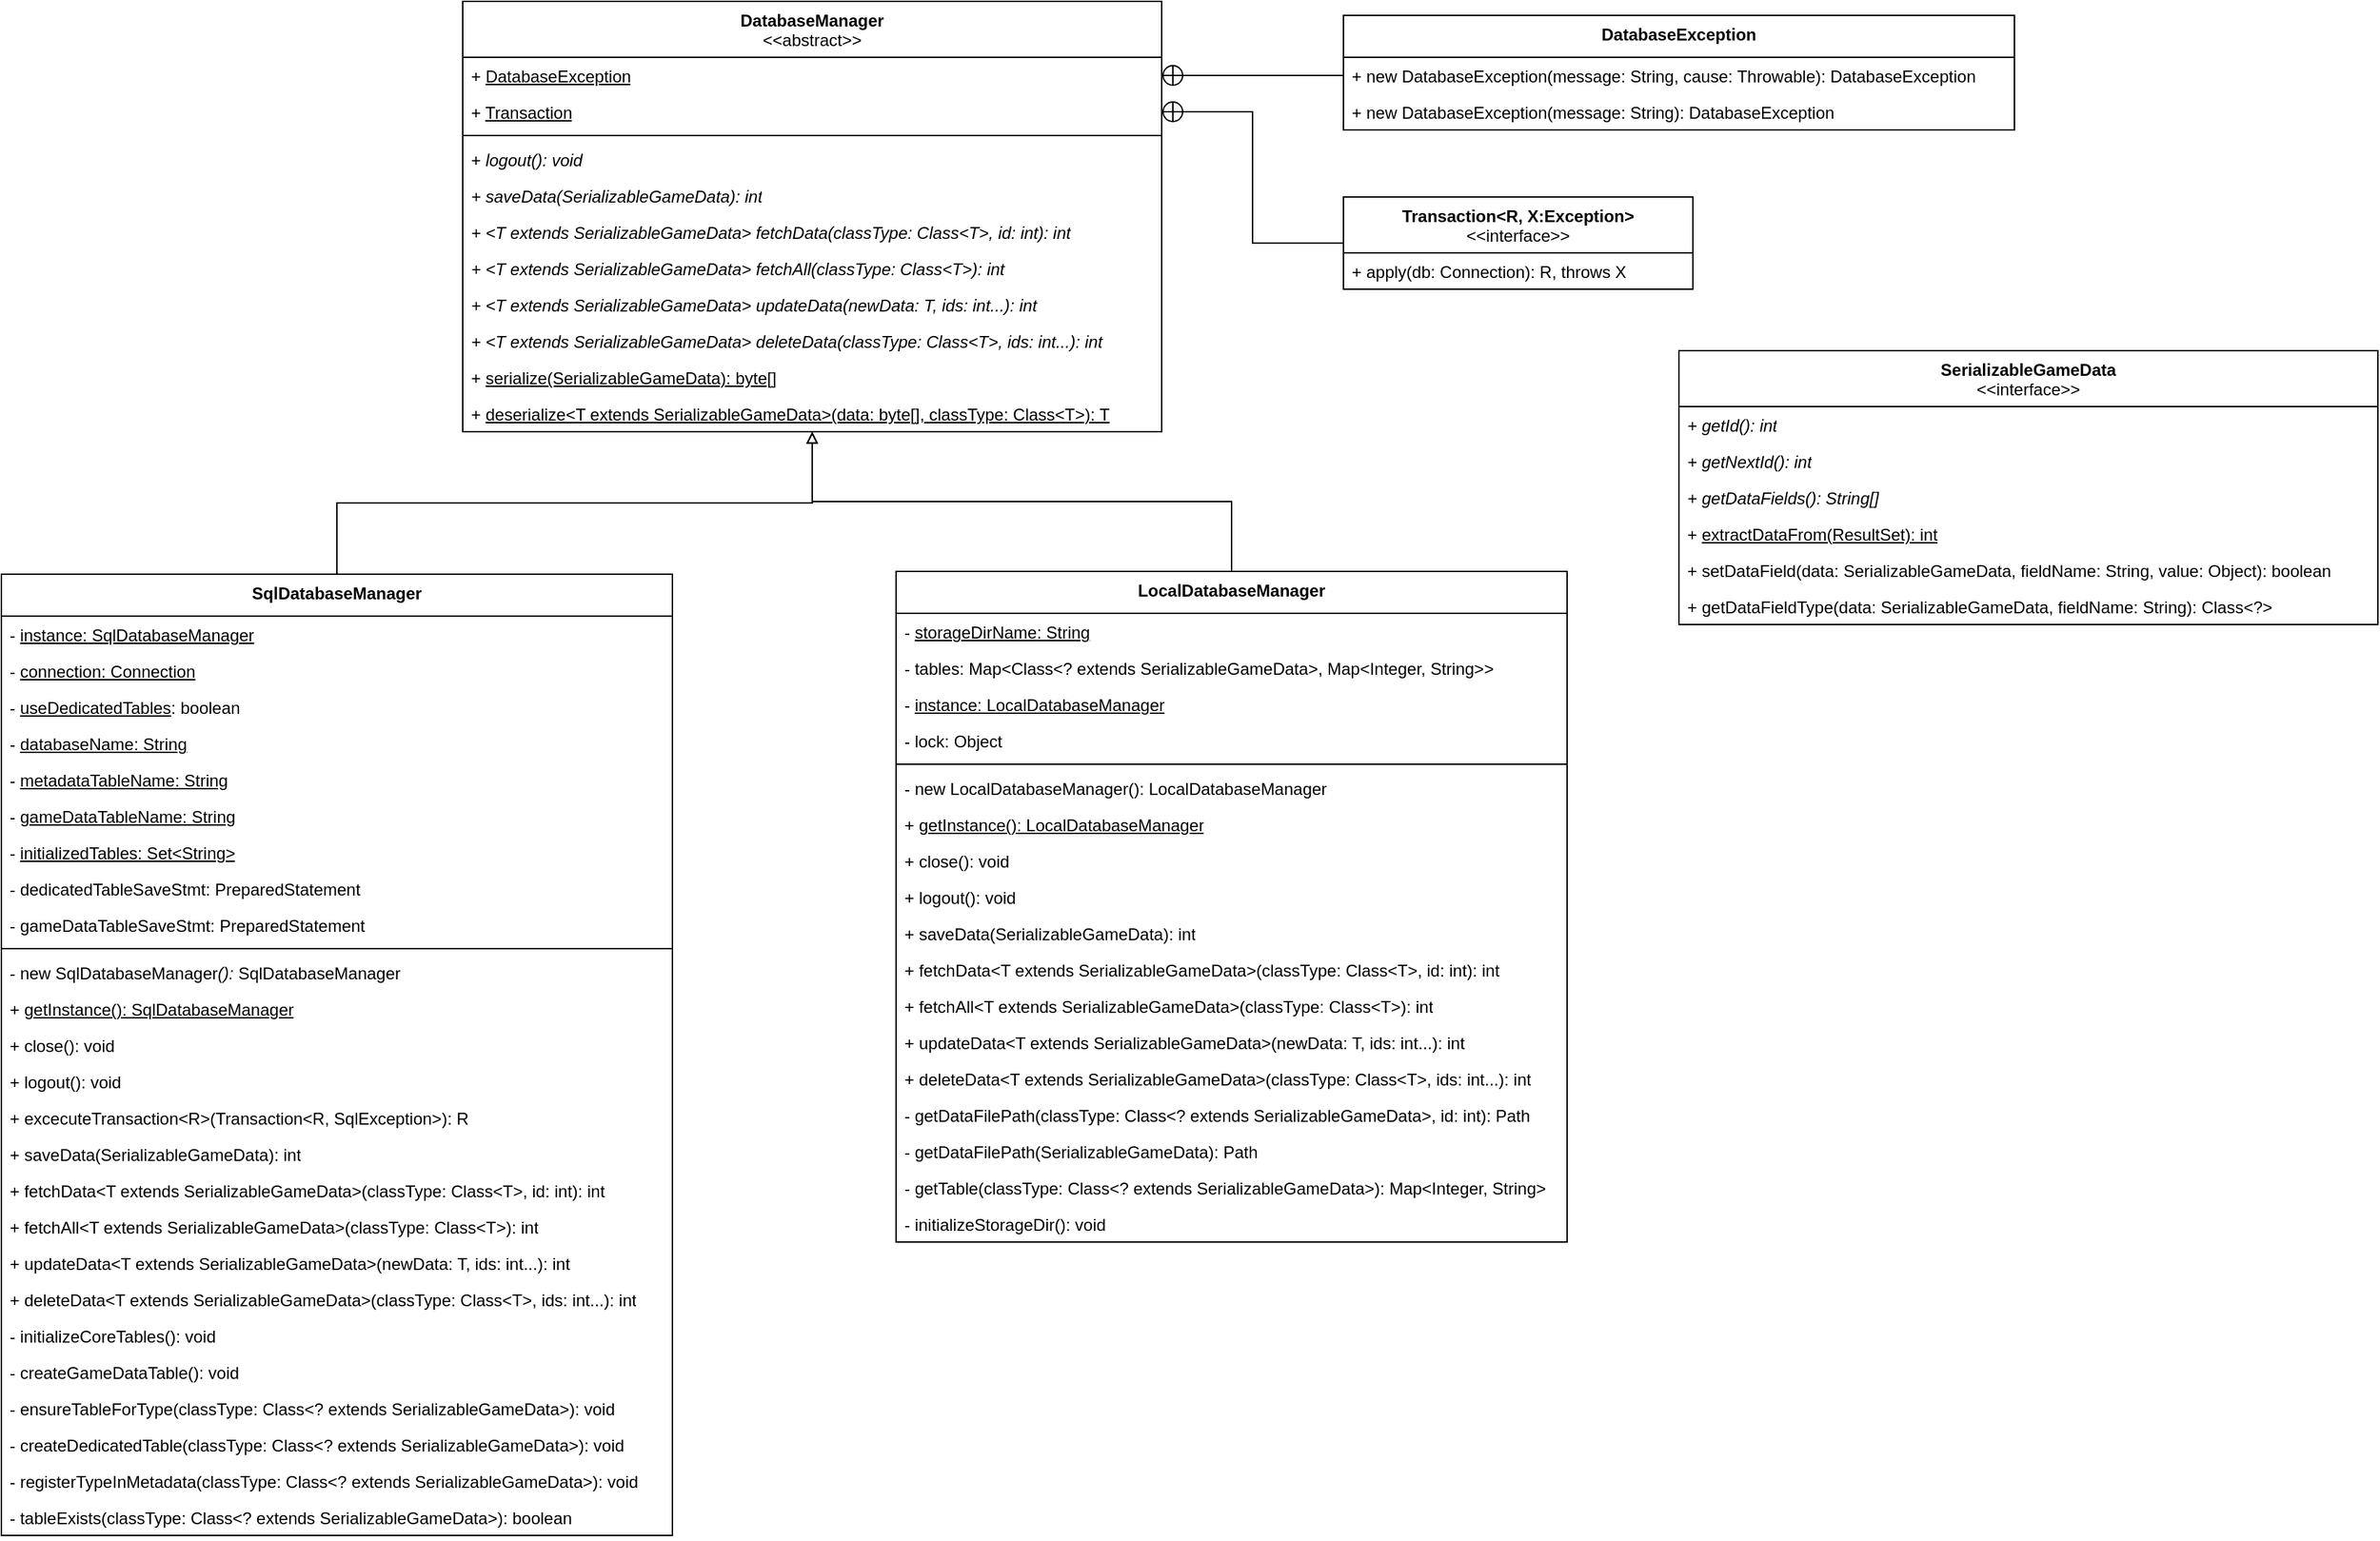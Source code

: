 <mxfile version="27.0.2">
  <diagram id="HjSi3_BBOYxxCSo8w5rx" name="DatabaseManager">
    <mxGraphModel dx="1582" dy="940" grid="1" gridSize="10" guides="1" tooltips="1" connect="1" arrows="1" fold="1" page="1" pageScale="1" pageWidth="850" pageHeight="1100" math="0" shadow="0">
      <root>
        <mxCell id="0" />
        <mxCell id="1" parent="0" />
        <mxCell id="7aFy6xTEcCaRCY5HI1NP-1" value="DatabaseManager&lt;div&gt;&lt;span style=&quot;font-weight: normal;&quot;&gt;&amp;lt;&amp;lt;abstract&amp;gt;&amp;gt;&lt;/span&gt;&lt;/div&gt;" style="swimlane;fontStyle=1;align=center;verticalAlign=top;childLayout=stackLayout;horizontal=1;startSize=40;horizontalStack=0;resizeParent=1;resizeParentMax=0;resizeLast=0;collapsible=1;marginBottom=0;whiteSpace=wrap;html=1;" parent="1" vertex="1">
          <mxGeometry x="370" y="30" width="500" height="308" as="geometry" />
        </mxCell>
        <mxCell id="7aFy6xTEcCaRCY5HI1NP-2" value="+ &lt;u&gt;&lt;span&gt;DatabaseException&lt;/span&gt;&lt;/u&gt;" style="text;strokeColor=none;fillColor=none;align=left;verticalAlign=top;spacingLeft=4;spacingRight=4;overflow=hidden;rotatable=0;points=[[0,0.5],[1,0.5]];portConstraint=eastwest;whiteSpace=wrap;html=1;fontStyle=0" parent="7aFy6xTEcCaRCY5HI1NP-1" vertex="1">
          <mxGeometry y="40" width="500" height="26" as="geometry" />
        </mxCell>
        <mxCell id="7aFy6xTEcCaRCY5HI1NP-5" value="+ &lt;span&gt;&lt;u&gt;Transaction&lt;/u&gt;&lt;/span&gt;" style="text;strokeColor=none;fillColor=none;align=left;verticalAlign=top;spacingLeft=4;spacingRight=4;overflow=hidden;rotatable=0;points=[[0,0.5],[1,0.5]];portConstraint=eastwest;whiteSpace=wrap;html=1;fontStyle=0" parent="7aFy6xTEcCaRCY5HI1NP-1" vertex="1">
          <mxGeometry y="66" width="500" height="26" as="geometry" />
        </mxCell>
        <mxCell id="7aFy6xTEcCaRCY5HI1NP-3" value="" style="line;strokeWidth=1;fillColor=none;align=left;verticalAlign=middle;spacingTop=-1;spacingLeft=3;spacingRight=3;rotatable=0;labelPosition=right;points=[];portConstraint=eastwest;strokeColor=inherit;" parent="7aFy6xTEcCaRCY5HI1NP-1" vertex="1">
          <mxGeometry y="92" width="500" height="8" as="geometry" />
        </mxCell>
        <mxCell id="7aFy6xTEcCaRCY5HI1NP-4" value="+ &lt;i&gt;logout(): void&lt;/i&gt;" style="text;strokeColor=none;fillColor=none;align=left;verticalAlign=top;spacingLeft=4;spacingRight=4;overflow=hidden;rotatable=0;points=[[0,0.5],[1,0.5]];portConstraint=eastwest;whiteSpace=wrap;html=1;" parent="7aFy6xTEcCaRCY5HI1NP-1" vertex="1">
          <mxGeometry y="100" width="500" height="26" as="geometry" />
        </mxCell>
        <mxCell id="7aFy6xTEcCaRCY5HI1NP-6" value="+ saveData&lt;span&gt;(SerializableGameData): int&lt;/span&gt;" style="text;strokeColor=none;fillColor=none;align=left;verticalAlign=top;spacingLeft=4;spacingRight=4;overflow=hidden;rotatable=0;points=[[0,0.5],[1,0.5]];portConstraint=eastwest;whiteSpace=wrap;html=1;fontStyle=2" parent="7aFy6xTEcCaRCY5HI1NP-1" vertex="1">
          <mxGeometry y="126" width="500" height="26" as="geometry" />
        </mxCell>
        <mxCell id="7aFy6xTEcCaRCY5HI1NP-7" value="+ &amp;lt;T extends SerializableGameData&amp;gt; fetchData&lt;span&gt;(&lt;/span&gt;classType: Class&amp;lt;T&amp;gt;, id: int&lt;span&gt;): int&lt;/span&gt;" style="text;strokeColor=none;fillColor=none;align=left;verticalAlign=top;spacingLeft=4;spacingRight=4;overflow=hidden;rotatable=0;points=[[0,0.5],[1,0.5]];portConstraint=eastwest;whiteSpace=wrap;html=1;fontStyle=2" parent="7aFy6xTEcCaRCY5HI1NP-1" vertex="1">
          <mxGeometry y="152" width="500" height="26" as="geometry" />
        </mxCell>
        <mxCell id="7aFy6xTEcCaRCY5HI1NP-11" value="+ &amp;lt;T extends SerializableGameData&amp;gt; fetchAll&lt;span&gt;(classType: Class&amp;lt;T&amp;gt;): int&lt;/span&gt;" style="text;strokeColor=none;fillColor=none;align=left;verticalAlign=top;spacingLeft=4;spacingRight=4;overflow=hidden;rotatable=0;points=[[0,0.5],[1,0.5]];portConstraint=eastwest;whiteSpace=wrap;html=1;fontStyle=2" parent="7aFy6xTEcCaRCY5HI1NP-1" vertex="1">
          <mxGeometry y="178" width="500" height="26" as="geometry" />
        </mxCell>
        <mxCell id="7aFy6xTEcCaRCY5HI1NP-12" value="+ &amp;lt;T extends SerializableGameData&amp;gt; updateData&lt;span&gt;(newData: T, ids: int...): int&lt;/span&gt;" style="text;strokeColor=none;fillColor=none;align=left;verticalAlign=top;spacingLeft=4;spacingRight=4;overflow=hidden;rotatable=0;points=[[0,0.5],[1,0.5]];portConstraint=eastwest;whiteSpace=wrap;html=1;fontStyle=2" parent="7aFy6xTEcCaRCY5HI1NP-1" vertex="1">
          <mxGeometry y="204" width="500" height="26" as="geometry" />
        </mxCell>
        <mxCell id="7aFy6xTEcCaRCY5HI1NP-13" value="+ &amp;lt;T extends SerializableGameData&amp;gt; deleteData&lt;span&gt;(classType: Class&amp;lt;T&amp;gt;, ids: int...): int&lt;/span&gt;" style="text;strokeColor=none;fillColor=none;align=left;verticalAlign=top;spacingLeft=4;spacingRight=4;overflow=hidden;rotatable=0;points=[[0,0.5],[1,0.5]];portConstraint=eastwest;whiteSpace=wrap;html=1;fontStyle=2" parent="7aFy6xTEcCaRCY5HI1NP-1" vertex="1">
          <mxGeometry y="230" width="500" height="26" as="geometry" />
        </mxCell>
        <mxCell id="PQ9jDEzQrBFZ2ZiRFAdo-11" value="&lt;span style=&quot;font-style: normal;&quot;&gt;+ &lt;/span&gt;&lt;u style=&quot;font-style: normal;&quot;&gt;serialize(SerializableGameData): byte[]&lt;/u&gt;" style="text;strokeColor=none;fillColor=none;align=left;verticalAlign=top;spacingLeft=4;spacingRight=4;overflow=hidden;rotatable=0;points=[[0,0.5],[1,0.5]];portConstraint=eastwest;whiteSpace=wrap;html=1;fontStyle=2" parent="7aFy6xTEcCaRCY5HI1NP-1" vertex="1">
          <mxGeometry y="256" width="500" height="26" as="geometry" />
        </mxCell>
        <mxCell id="PQ9jDEzQrBFZ2ZiRFAdo-12" value="&lt;span style=&quot;font-style: normal;&quot;&gt;+ &lt;u&gt;deserialize&amp;lt;T extends SerializableGameData&amp;gt;(data: byte[], classType: Class&amp;lt;T&amp;gt;): T&lt;/u&gt;&lt;/span&gt;" style="text;strokeColor=none;fillColor=none;align=left;verticalAlign=top;spacingLeft=4;spacingRight=4;overflow=hidden;rotatable=0;points=[[0,0.5],[1,0.5]];portConstraint=eastwest;whiteSpace=wrap;html=1;fontStyle=2" parent="7aFy6xTEcCaRCY5HI1NP-1" vertex="1">
          <mxGeometry y="282" width="500" height="26" as="geometry" />
        </mxCell>
        <mxCell id="K3o_AxJNekxdiQyfAJKg-34" style="edgeStyle=orthogonalEdgeStyle;rounded=0;orthogonalLoop=1;jettySize=auto;html=1;exitX=0.5;exitY=0;exitDx=0;exitDy=0;endArrow=block;endFill=0;" parent="1" source="7aFy6xTEcCaRCY5HI1NP-16" target="7aFy6xTEcCaRCY5HI1NP-1" edge="1">
          <mxGeometry relative="1" as="geometry" />
        </mxCell>
        <mxCell id="7aFy6xTEcCaRCY5HI1NP-16" value="SqlDatabaseManager" style="swimlane;fontStyle=1;align=center;verticalAlign=top;childLayout=stackLayout;horizontal=1;startSize=30;horizontalStack=0;resizeParent=1;resizeParentMax=0;resizeLast=0;collapsible=1;marginBottom=0;whiteSpace=wrap;html=1;" parent="1" vertex="1">
          <mxGeometry x="40" y="440" width="480" height="688" as="geometry" />
        </mxCell>
        <mxCell id="PQ9jDEzQrBFZ2ZiRFAdo-3" value="- &lt;u&gt;instance: SqlDatabaseManager&lt;/u&gt;" style="text;strokeColor=none;fillColor=none;align=left;verticalAlign=top;spacingLeft=4;spacingRight=4;overflow=hidden;rotatable=0;points=[[0,0.5],[1,0.5]];portConstraint=eastwest;whiteSpace=wrap;html=1;" parent="7aFy6xTEcCaRCY5HI1NP-16" vertex="1">
          <mxGeometry y="30" width="480" height="26" as="geometry" />
        </mxCell>
        <mxCell id="7aFy6xTEcCaRCY5HI1NP-17" value="- &lt;u&gt;connection: Connection&lt;/u&gt;" style="text;strokeColor=none;fillColor=none;align=left;verticalAlign=top;spacingLeft=4;spacingRight=4;overflow=hidden;rotatable=0;points=[[0,0.5],[1,0.5]];portConstraint=eastwest;whiteSpace=wrap;html=1;" parent="7aFy6xTEcCaRCY5HI1NP-16" vertex="1">
          <mxGeometry y="56" width="480" height="26" as="geometry" />
        </mxCell>
        <mxCell id="7aFy6xTEcCaRCY5HI1NP-26" value="-&amp;nbsp;&lt;u&gt;useDedicatedTables&lt;/u&gt;: boolean" style="text;strokeColor=none;fillColor=none;align=left;verticalAlign=top;spacingLeft=4;spacingRight=4;overflow=hidden;rotatable=0;points=[[0,0.5],[1,0.5]];portConstraint=eastwest;whiteSpace=wrap;html=1;" parent="7aFy6xTEcCaRCY5HI1NP-16" vertex="1">
          <mxGeometry y="82" width="480" height="26" as="geometry" />
        </mxCell>
        <mxCell id="PQ9jDEzQrBFZ2ZiRFAdo-14" value="- &lt;u&gt;databaseName: String&lt;/u&gt;" style="text;strokeColor=none;fillColor=none;align=left;verticalAlign=top;spacingLeft=4;spacingRight=4;overflow=hidden;rotatable=0;points=[[0,0.5],[1,0.5]];portConstraint=eastwest;whiteSpace=wrap;html=1;" parent="7aFy6xTEcCaRCY5HI1NP-16" vertex="1">
          <mxGeometry y="108" width="480" height="26" as="geometry" />
        </mxCell>
        <mxCell id="7aFy6xTEcCaRCY5HI1NP-30" value="- &lt;u&gt;metadataTableName: String&lt;/u&gt;" style="text;strokeColor=none;fillColor=none;align=left;verticalAlign=top;spacingLeft=4;spacingRight=4;overflow=hidden;rotatable=0;points=[[0,0.5],[1,0.5]];portConstraint=eastwest;whiteSpace=wrap;html=1;" parent="7aFy6xTEcCaRCY5HI1NP-16" vertex="1">
          <mxGeometry y="134" width="480" height="26" as="geometry" />
        </mxCell>
        <mxCell id="7aFy6xTEcCaRCY5HI1NP-29" value="- &lt;u&gt;gameDataTableName: String&lt;/u&gt;" style="text;strokeColor=none;fillColor=none;align=left;verticalAlign=top;spacingLeft=4;spacingRight=4;overflow=hidden;rotatable=0;points=[[0,0.5],[1,0.5]];portConstraint=eastwest;whiteSpace=wrap;html=1;fontStyle=0" parent="7aFy6xTEcCaRCY5HI1NP-16" vertex="1">
          <mxGeometry y="160" width="480" height="26" as="geometry" />
        </mxCell>
        <mxCell id="7aFy6xTEcCaRCY5HI1NP-18" value="- &lt;u&gt;initializedTables: Set&amp;lt;String&amp;gt;&lt;/u&gt;" style="text;strokeColor=none;fillColor=none;align=left;verticalAlign=top;spacingLeft=4;spacingRight=4;overflow=hidden;rotatable=0;points=[[0,0.5],[1,0.5]];portConstraint=eastwest;whiteSpace=wrap;html=1;" parent="7aFy6xTEcCaRCY5HI1NP-16" vertex="1">
          <mxGeometry y="186" width="480" height="26" as="geometry" />
        </mxCell>
        <mxCell id="7aFy6xTEcCaRCY5HI1NP-27" value="-&amp;nbsp;dedicatedTableSaveStmt: PreparedStatement" style="text;strokeColor=none;fillColor=none;align=left;verticalAlign=top;spacingLeft=4;spacingRight=4;overflow=hidden;rotatable=0;points=[[0,0.5],[1,0.5]];portConstraint=eastwest;whiteSpace=wrap;html=1;" parent="7aFy6xTEcCaRCY5HI1NP-16" vertex="1">
          <mxGeometry y="212" width="480" height="26" as="geometry" />
        </mxCell>
        <mxCell id="7aFy6xTEcCaRCY5HI1NP-28" value="- gameDataTableSaveStmt: PreparedStatement" style="text;strokeColor=none;fillColor=none;align=left;verticalAlign=top;spacingLeft=4;spacingRight=4;overflow=hidden;rotatable=0;points=[[0,0.5],[1,0.5]];portConstraint=eastwest;whiteSpace=wrap;html=1;" parent="7aFy6xTEcCaRCY5HI1NP-16" vertex="1">
          <mxGeometry y="238" width="480" height="26" as="geometry" />
        </mxCell>
        <mxCell id="7aFy6xTEcCaRCY5HI1NP-19" value="" style="line;strokeWidth=1;fillColor=none;align=left;verticalAlign=middle;spacingTop=-1;spacingLeft=3;spacingRight=3;rotatable=0;labelPosition=right;points=[];portConstraint=eastwest;strokeColor=inherit;" parent="7aFy6xTEcCaRCY5HI1NP-16" vertex="1">
          <mxGeometry y="264" width="480" height="8" as="geometry" />
        </mxCell>
        <mxCell id="7aFy6xTEcCaRCY5HI1NP-32" value="- new SqlDatabaseManager&lt;i&gt;():&amp;nbsp;&lt;/i&gt;SqlDatabaseManager" style="text;strokeColor=none;fillColor=none;align=left;verticalAlign=top;spacingLeft=4;spacingRight=4;overflow=hidden;rotatable=0;points=[[0,0.5],[1,0.5]];portConstraint=eastwest;whiteSpace=wrap;html=1;" parent="7aFy6xTEcCaRCY5HI1NP-16" vertex="1">
          <mxGeometry y="272" width="480" height="26" as="geometry" />
        </mxCell>
        <mxCell id="PQ9jDEzQrBFZ2ZiRFAdo-5" value="+ &lt;u&gt;getInstance(): SqlDatabaseManager&lt;/u&gt;" style="text;strokeColor=none;fillColor=none;align=left;verticalAlign=top;spacingLeft=4;spacingRight=4;overflow=hidden;rotatable=0;points=[[0,0.5],[1,0.5]];portConstraint=eastwest;whiteSpace=wrap;html=1;" parent="7aFy6xTEcCaRCY5HI1NP-16" vertex="1">
          <mxGeometry y="298" width="480" height="26" as="geometry" />
        </mxCell>
        <mxCell id="7aFy6xTEcCaRCY5HI1NP-33" value="+ close(): void" style="text;strokeColor=none;fillColor=none;align=left;verticalAlign=top;spacingLeft=4;spacingRight=4;overflow=hidden;rotatable=0;points=[[0,0.5],[1,0.5]];portConstraint=eastwest;whiteSpace=wrap;html=1;" parent="7aFy6xTEcCaRCY5HI1NP-16" vertex="1">
          <mxGeometry y="324" width="480" height="26" as="geometry" />
        </mxCell>
        <mxCell id="7aFy6xTEcCaRCY5HI1NP-20" value="+ &lt;span&gt;logout(): void&lt;/span&gt;" style="text;strokeColor=none;fillColor=none;align=left;verticalAlign=top;spacingLeft=4;spacingRight=4;overflow=hidden;rotatable=0;points=[[0,0.5],[1,0.5]];portConstraint=eastwest;whiteSpace=wrap;html=1;fontStyle=0" parent="7aFy6xTEcCaRCY5HI1NP-16" vertex="1">
          <mxGeometry y="350" width="480" height="26" as="geometry" />
        </mxCell>
        <mxCell id="7aFy6xTEcCaRCY5HI1NP-34" value="+ excecuteTransaction&amp;lt;R&amp;gt;(Transaction&amp;lt;R, SqlException&amp;gt;): R" style="text;strokeColor=none;fillColor=none;align=left;verticalAlign=top;spacingLeft=4;spacingRight=4;overflow=hidden;rotatable=0;points=[[0,0.5],[1,0.5]];portConstraint=eastwest;whiteSpace=wrap;html=1;fontStyle=0" parent="7aFy6xTEcCaRCY5HI1NP-16" vertex="1">
          <mxGeometry y="376" width="480" height="26" as="geometry" />
        </mxCell>
        <mxCell id="7aFy6xTEcCaRCY5HI1NP-21" value="+ saveData&lt;span&gt;(SerializableGameData): int&lt;/span&gt;" style="text;strokeColor=none;fillColor=none;align=left;verticalAlign=top;spacingLeft=4;spacingRight=4;overflow=hidden;rotatable=0;points=[[0,0.5],[1,0.5]];portConstraint=eastwest;whiteSpace=wrap;html=1;fontStyle=0" parent="7aFy6xTEcCaRCY5HI1NP-16" vertex="1">
          <mxGeometry y="402" width="480" height="26" as="geometry" />
        </mxCell>
        <mxCell id="7aFy6xTEcCaRCY5HI1NP-22" value="+ fetchData&amp;lt;T extends SerializableGameData&amp;gt;&lt;span&gt;(&lt;/span&gt;classType: Class&amp;lt;T&amp;gt;, id: int&lt;span&gt;): int&lt;/span&gt;" style="text;strokeColor=none;fillColor=none;align=left;verticalAlign=top;spacingLeft=4;spacingRight=4;overflow=hidden;rotatable=0;points=[[0,0.5],[1,0.5]];portConstraint=eastwest;whiteSpace=wrap;html=1;fontStyle=0" parent="7aFy6xTEcCaRCY5HI1NP-16" vertex="1">
          <mxGeometry y="428" width="480" height="26" as="geometry" />
        </mxCell>
        <mxCell id="7aFy6xTEcCaRCY5HI1NP-23" value="+ fetchAll&amp;lt;T extends SerializableGameData&amp;gt;&lt;span&gt;(classType: Class&amp;lt;T&amp;gt;): int&lt;/span&gt;" style="text;strokeColor=none;fillColor=none;align=left;verticalAlign=top;spacingLeft=4;spacingRight=4;overflow=hidden;rotatable=0;points=[[0,0.5],[1,0.5]];portConstraint=eastwest;whiteSpace=wrap;html=1;fontStyle=0" parent="7aFy6xTEcCaRCY5HI1NP-16" vertex="1">
          <mxGeometry y="454" width="480" height="26" as="geometry" />
        </mxCell>
        <mxCell id="7aFy6xTEcCaRCY5HI1NP-24" value="+ updateData&amp;lt;T extends SerializableGameData&amp;gt;&lt;span&gt;(newData: T, ids: int...): int&lt;/span&gt;" style="text;strokeColor=none;fillColor=none;align=left;verticalAlign=top;spacingLeft=4;spacingRight=4;overflow=hidden;rotatable=0;points=[[0,0.5],[1,0.5]];portConstraint=eastwest;whiteSpace=wrap;html=1;fontStyle=0" parent="7aFy6xTEcCaRCY5HI1NP-16" vertex="1">
          <mxGeometry y="480" width="480" height="26" as="geometry" />
        </mxCell>
        <mxCell id="7aFy6xTEcCaRCY5HI1NP-25" value="+ deleteData&amp;lt;T extends SerializableGameData&amp;gt;&lt;span&gt;(classType: Class&amp;lt;T&amp;gt;, ids: int...): int&lt;/span&gt;" style="text;strokeColor=none;fillColor=none;align=left;verticalAlign=top;spacingLeft=4;spacingRight=4;overflow=hidden;rotatable=0;points=[[0,0.5],[1,0.5]];portConstraint=eastwest;whiteSpace=wrap;html=1;fontStyle=0" parent="7aFy6xTEcCaRCY5HI1NP-16" vertex="1">
          <mxGeometry y="506" width="480" height="26" as="geometry" />
        </mxCell>
        <mxCell id="7aFy6xTEcCaRCY5HI1NP-35" value="- initializeCoreTables(): void" style="text;strokeColor=none;fillColor=none;align=left;verticalAlign=top;spacingLeft=4;spacingRight=4;overflow=hidden;rotatable=0;points=[[0,0.5],[1,0.5]];portConstraint=eastwest;whiteSpace=wrap;html=1;fontStyle=0" parent="7aFy6xTEcCaRCY5HI1NP-16" vertex="1">
          <mxGeometry y="532" width="480" height="26" as="geometry" />
        </mxCell>
        <mxCell id="K3o_AxJNekxdiQyfAJKg-1" value="- createGameDataTable(): void" style="text;strokeColor=none;fillColor=none;align=left;verticalAlign=top;spacingLeft=4;spacingRight=4;overflow=hidden;rotatable=0;points=[[0,0.5],[1,0.5]];portConstraint=eastwest;whiteSpace=wrap;html=1;fontStyle=0" parent="7aFy6xTEcCaRCY5HI1NP-16" vertex="1">
          <mxGeometry y="558" width="480" height="26" as="geometry" />
        </mxCell>
        <mxCell id="K3o_AxJNekxdiQyfAJKg-2" value="- ensureTableForType(classType: Class&amp;lt;? extends SerializableGameData&amp;gt;): void" style="text;strokeColor=none;fillColor=none;align=left;verticalAlign=top;spacingLeft=4;spacingRight=4;overflow=hidden;rotatable=0;points=[[0,0.5],[1,0.5]];portConstraint=eastwest;whiteSpace=wrap;html=1;fontStyle=0" parent="7aFy6xTEcCaRCY5HI1NP-16" vertex="1">
          <mxGeometry y="584" width="480" height="26" as="geometry" />
        </mxCell>
        <mxCell id="K3o_AxJNekxdiQyfAJKg-3" value="- createDedicatedTable(classType: Class&amp;lt;? extends SerializableGameData&amp;gt;): void" style="text;strokeColor=none;fillColor=none;align=left;verticalAlign=top;spacingLeft=4;spacingRight=4;overflow=hidden;rotatable=0;points=[[0,0.5],[1,0.5]];portConstraint=eastwest;whiteSpace=wrap;html=1;fontStyle=0" parent="7aFy6xTEcCaRCY5HI1NP-16" vertex="1">
          <mxGeometry y="610" width="480" height="26" as="geometry" />
        </mxCell>
        <mxCell id="K3o_AxJNekxdiQyfAJKg-4" value="- registerTypeInMetadata(classType: Class&amp;lt;? extends SerializableGameData&amp;gt;): void" style="text;strokeColor=none;fillColor=none;align=left;verticalAlign=top;spacingLeft=4;spacingRight=4;overflow=hidden;rotatable=0;points=[[0,0.5],[1,0.5]];portConstraint=eastwest;whiteSpace=wrap;html=1;fontStyle=0" parent="7aFy6xTEcCaRCY5HI1NP-16" vertex="1">
          <mxGeometry y="636" width="480" height="26" as="geometry" />
        </mxCell>
        <mxCell id="K3o_AxJNekxdiQyfAJKg-5" value="- tableExists(classType: Class&amp;lt;? extends SerializableGameData&amp;gt;): boolean" style="text;strokeColor=none;fillColor=none;align=left;verticalAlign=top;spacingLeft=4;spacingRight=4;overflow=hidden;rotatable=0;points=[[0,0.5],[1,0.5]];portConstraint=eastwest;whiteSpace=wrap;html=1;fontStyle=0" parent="7aFy6xTEcCaRCY5HI1NP-16" vertex="1">
          <mxGeometry y="662" width="480" height="26" as="geometry" />
        </mxCell>
        <mxCell id="K3o_AxJNekxdiQyfAJKg-35" style="edgeStyle=orthogonalEdgeStyle;rounded=0;orthogonalLoop=1;jettySize=auto;html=1;exitX=0.5;exitY=0;exitDx=0;exitDy=0;endArrow=block;endFill=0;" parent="1" source="K3o_AxJNekxdiQyfAJKg-8" target="7aFy6xTEcCaRCY5HI1NP-1" edge="1">
          <mxGeometry relative="1" as="geometry" />
        </mxCell>
        <mxCell id="K3o_AxJNekxdiQyfAJKg-8" value="LocalDatabaseManager" style="swimlane;fontStyle=1;align=center;verticalAlign=top;childLayout=stackLayout;horizontal=1;startSize=30;horizontalStack=0;resizeParent=1;resizeParentMax=0;resizeLast=0;collapsible=1;marginBottom=0;whiteSpace=wrap;html=1;" parent="1" vertex="1">
          <mxGeometry x="680" y="438" width="480" height="480" as="geometry" />
        </mxCell>
        <mxCell id="K3o_AxJNekxdiQyfAJKg-9" value="- &lt;u&gt;storageDirName: String&lt;/u&gt;" style="text;strokeColor=none;fillColor=none;align=left;verticalAlign=top;spacingLeft=4;spacingRight=4;overflow=hidden;rotatable=0;points=[[0,0.5],[1,0.5]];portConstraint=eastwest;whiteSpace=wrap;html=1;" parent="K3o_AxJNekxdiQyfAJKg-8" vertex="1">
          <mxGeometry y="30" width="480" height="26" as="geometry" />
        </mxCell>
        <mxCell id="K3o_AxJNekxdiQyfAJKg-10" value="- tables: Map&amp;lt;Class&amp;lt;? extends SerializableGameData&amp;gt;, Map&amp;lt;Integer, String&amp;gt;&amp;gt;&lt;span style=&quot;white-space: pre;&quot;&gt;&#x9;&lt;/span&gt;" style="text;strokeColor=none;fillColor=none;align=left;verticalAlign=top;spacingLeft=4;spacingRight=4;overflow=hidden;rotatable=0;points=[[0,0.5],[1,0.5]];portConstraint=eastwest;whiteSpace=wrap;html=1;" parent="K3o_AxJNekxdiQyfAJKg-8" vertex="1">
          <mxGeometry y="56" width="480" height="26" as="geometry" />
        </mxCell>
        <mxCell id="PQ9jDEzQrBFZ2ZiRFAdo-1" value="- &lt;u&gt;instance: LocalDatabaseManager&lt;/u&gt;" style="text;strokeColor=none;fillColor=none;align=left;verticalAlign=top;spacingLeft=4;spacingRight=4;overflow=hidden;rotatable=0;points=[[0,0.5],[1,0.5]];portConstraint=eastwest;whiteSpace=wrap;html=1;" parent="K3o_AxJNekxdiQyfAJKg-8" vertex="1">
          <mxGeometry y="82" width="480" height="26" as="geometry" />
        </mxCell>
        <mxCell id="PQ9jDEzQrBFZ2ZiRFAdo-2" value="- lock: Object" style="text;strokeColor=none;fillColor=none;align=left;verticalAlign=top;spacingLeft=4;spacingRight=4;overflow=hidden;rotatable=0;points=[[0,0.5],[1,0.5]];portConstraint=eastwest;whiteSpace=wrap;html=1;" parent="K3o_AxJNekxdiQyfAJKg-8" vertex="1">
          <mxGeometry y="108" width="480" height="26" as="geometry" />
        </mxCell>
        <mxCell id="K3o_AxJNekxdiQyfAJKg-16" value="" style="line;strokeWidth=1;fillColor=none;align=left;verticalAlign=middle;spacingTop=-1;spacingLeft=3;spacingRight=3;rotatable=0;labelPosition=right;points=[];portConstraint=eastwest;strokeColor=inherit;" parent="K3o_AxJNekxdiQyfAJKg-8" vertex="1">
          <mxGeometry y="134" width="480" height="8" as="geometry" />
        </mxCell>
        <mxCell id="K3o_AxJNekxdiQyfAJKg-17" value="- new LocalDatabaseManager(): LocalDatabaseManager" style="text;strokeColor=none;fillColor=none;align=left;verticalAlign=top;spacingLeft=4;spacingRight=4;overflow=hidden;rotatable=0;points=[[0,0.5],[1,0.5]];portConstraint=eastwest;whiteSpace=wrap;html=1;" parent="K3o_AxJNekxdiQyfAJKg-8" vertex="1">
          <mxGeometry y="142" width="480" height="26" as="geometry" />
        </mxCell>
        <mxCell id="PQ9jDEzQrBFZ2ZiRFAdo-4" value="+ &lt;u&gt;getInstance(): LocalDatabaseManager&lt;/u&gt;" style="text;strokeColor=none;fillColor=none;align=left;verticalAlign=top;spacingLeft=4;spacingRight=4;overflow=hidden;rotatable=0;points=[[0,0.5],[1,0.5]];portConstraint=eastwest;whiteSpace=wrap;html=1;" parent="K3o_AxJNekxdiQyfAJKg-8" vertex="1">
          <mxGeometry y="168" width="480" height="26" as="geometry" />
        </mxCell>
        <mxCell id="K3o_AxJNekxdiQyfAJKg-18" value="+ close(): void" style="text;strokeColor=none;fillColor=none;align=left;verticalAlign=top;spacingLeft=4;spacingRight=4;overflow=hidden;rotatable=0;points=[[0,0.5],[1,0.5]];portConstraint=eastwest;whiteSpace=wrap;html=1;" parent="K3o_AxJNekxdiQyfAJKg-8" vertex="1">
          <mxGeometry y="194" width="480" height="26" as="geometry" />
        </mxCell>
        <mxCell id="K3o_AxJNekxdiQyfAJKg-19" value="+ &lt;span&gt;logout(): void&lt;/span&gt;" style="text;strokeColor=none;fillColor=none;align=left;verticalAlign=top;spacingLeft=4;spacingRight=4;overflow=hidden;rotatable=0;points=[[0,0.5],[1,0.5]];portConstraint=eastwest;whiteSpace=wrap;html=1;fontStyle=0" parent="K3o_AxJNekxdiQyfAJKg-8" vertex="1">
          <mxGeometry y="220" width="480" height="26" as="geometry" />
        </mxCell>
        <mxCell id="K3o_AxJNekxdiQyfAJKg-21" value="+ saveData&lt;span&gt;(SerializableGameData): int&lt;/span&gt;" style="text;strokeColor=none;fillColor=none;align=left;verticalAlign=top;spacingLeft=4;spacingRight=4;overflow=hidden;rotatable=0;points=[[0,0.5],[1,0.5]];portConstraint=eastwest;whiteSpace=wrap;html=1;fontStyle=0" parent="K3o_AxJNekxdiQyfAJKg-8" vertex="1">
          <mxGeometry y="246" width="480" height="26" as="geometry" />
        </mxCell>
        <mxCell id="K3o_AxJNekxdiQyfAJKg-22" value="+ fetchData&amp;lt;T extends SerializableGameData&amp;gt;&lt;span&gt;(&lt;/span&gt;classType: Class&amp;lt;T&amp;gt;, id: int&lt;span&gt;): int&lt;/span&gt;" style="text;strokeColor=none;fillColor=none;align=left;verticalAlign=top;spacingLeft=4;spacingRight=4;overflow=hidden;rotatable=0;points=[[0,0.5],[1,0.5]];portConstraint=eastwest;whiteSpace=wrap;html=1;fontStyle=0" parent="K3o_AxJNekxdiQyfAJKg-8" vertex="1">
          <mxGeometry y="272" width="480" height="26" as="geometry" />
        </mxCell>
        <mxCell id="K3o_AxJNekxdiQyfAJKg-23" value="+ fetchAll&amp;lt;T extends SerializableGameData&amp;gt;&lt;span&gt;(classType: Class&amp;lt;T&amp;gt;): int&lt;/span&gt;" style="text;strokeColor=none;fillColor=none;align=left;verticalAlign=top;spacingLeft=4;spacingRight=4;overflow=hidden;rotatable=0;points=[[0,0.5],[1,0.5]];portConstraint=eastwest;whiteSpace=wrap;html=1;fontStyle=0" parent="K3o_AxJNekxdiQyfAJKg-8" vertex="1">
          <mxGeometry y="298" width="480" height="26" as="geometry" />
        </mxCell>
        <mxCell id="K3o_AxJNekxdiQyfAJKg-24" value="+ updateData&amp;lt;T extends SerializableGameData&amp;gt;&lt;span&gt;(newData: T, ids: int...): int&lt;/span&gt;" style="text;strokeColor=none;fillColor=none;align=left;verticalAlign=top;spacingLeft=4;spacingRight=4;overflow=hidden;rotatable=0;points=[[0,0.5],[1,0.5]];portConstraint=eastwest;whiteSpace=wrap;html=1;fontStyle=0" parent="K3o_AxJNekxdiQyfAJKg-8" vertex="1">
          <mxGeometry y="324" width="480" height="26" as="geometry" />
        </mxCell>
        <mxCell id="K3o_AxJNekxdiQyfAJKg-25" value="+ deleteData&amp;lt;T extends SerializableGameData&amp;gt;&lt;span&gt;(classType: Class&amp;lt;T&amp;gt;, ids: int...): int&lt;/span&gt;" style="text;strokeColor=none;fillColor=none;align=left;verticalAlign=top;spacingLeft=4;spacingRight=4;overflow=hidden;rotatable=0;points=[[0,0.5],[1,0.5]];portConstraint=eastwest;whiteSpace=wrap;html=1;fontStyle=0" parent="K3o_AxJNekxdiQyfAJKg-8" vertex="1">
          <mxGeometry y="350" width="480" height="26" as="geometry" />
        </mxCell>
        <mxCell id="PQ9jDEzQrBFZ2ZiRFAdo-6" value="- getDataFilePath(classType: Class&amp;lt;? extends SerializableGameData&amp;gt;, id: int): Path" style="text;strokeColor=none;fillColor=none;align=left;verticalAlign=top;spacingLeft=4;spacingRight=4;overflow=hidden;rotatable=0;points=[[0,0.5],[1,0.5]];portConstraint=eastwest;whiteSpace=wrap;html=1;fontStyle=0" parent="K3o_AxJNekxdiQyfAJKg-8" vertex="1">
          <mxGeometry y="376" width="480" height="26" as="geometry" />
        </mxCell>
        <mxCell id="PQ9jDEzQrBFZ2ZiRFAdo-8" value="- getDataFilePath(SerializableGameData): Path" style="text;strokeColor=none;fillColor=none;align=left;verticalAlign=top;spacingLeft=4;spacingRight=4;overflow=hidden;rotatable=0;points=[[0,0.5],[1,0.5]];portConstraint=eastwest;whiteSpace=wrap;html=1;fontStyle=0" parent="K3o_AxJNekxdiQyfAJKg-8" vertex="1">
          <mxGeometry y="402" width="480" height="26" as="geometry" />
        </mxCell>
        <mxCell id="PQ9jDEzQrBFZ2ZiRFAdo-9" value="- getTable(classType: Class&amp;lt;? extends SerializableGameData&amp;gt;): Map&amp;lt;Integer, String&amp;gt;" style="text;strokeColor=none;fillColor=none;align=left;verticalAlign=top;spacingLeft=4;spacingRight=4;overflow=hidden;rotatable=0;points=[[0,0.5],[1,0.5]];portConstraint=eastwest;whiteSpace=wrap;html=1;fontStyle=0" parent="K3o_AxJNekxdiQyfAJKg-8" vertex="1">
          <mxGeometry y="428" width="480" height="26" as="geometry" />
        </mxCell>
        <mxCell id="PQ9jDEzQrBFZ2ZiRFAdo-10" value="- initializeStorageDir(): void" style="text;strokeColor=none;fillColor=none;align=left;verticalAlign=top;spacingLeft=4;spacingRight=4;overflow=hidden;rotatable=0;points=[[0,0.5],[1,0.5]];portConstraint=eastwest;whiteSpace=wrap;html=1;fontStyle=0" parent="K3o_AxJNekxdiQyfAJKg-8" vertex="1">
          <mxGeometry y="454" width="480" height="26" as="geometry" />
        </mxCell>
        <mxCell id="2Y2VlnUwks68YAyBmdvY-1" value="DatabaseException" style="swimlane;fontStyle=1;align=center;verticalAlign=top;childLayout=stackLayout;horizontal=1;startSize=30;horizontalStack=0;resizeParent=1;resizeParentMax=0;resizeLast=0;collapsible=1;marginBottom=0;whiteSpace=wrap;html=1;" vertex="1" parent="1">
          <mxGeometry x="1000" y="40" width="480" height="82" as="geometry" />
        </mxCell>
        <mxCell id="2Y2VlnUwks68YAyBmdvY-5" value="+ new DatabaseException(message: String, cause: Throwable): DatabaseException" style="text;strokeColor=none;fillColor=none;align=left;verticalAlign=top;spacingLeft=4;spacingRight=4;overflow=hidden;rotatable=0;points=[[0,0.5],[1,0.5]];portConstraint=eastwest;whiteSpace=wrap;html=1;" vertex="1" parent="2Y2VlnUwks68YAyBmdvY-1">
          <mxGeometry y="30" width="480" height="26" as="geometry" />
        </mxCell>
        <mxCell id="2Y2VlnUwks68YAyBmdvY-12" value="&lt;span style=&quot;font-style: normal;&quot;&gt;+ new DatabaseException(message: String): DatabaseException&lt;/span&gt;" style="text;strokeColor=none;fillColor=none;align=left;verticalAlign=top;spacingLeft=4;spacingRight=4;overflow=hidden;rotatable=0;points=[[0,0.5],[1,0.5]];portConstraint=eastwest;whiteSpace=wrap;html=1;fontStyle=2" vertex="1" parent="2Y2VlnUwks68YAyBmdvY-1">
          <mxGeometry y="56" width="480" height="26" as="geometry" />
        </mxCell>
        <mxCell id="2Y2VlnUwks68YAyBmdvY-20" style="edgeStyle=orthogonalEdgeStyle;rounded=0;orthogonalLoop=1;jettySize=auto;html=1;exitX=0;exitY=0.5;exitDx=0;exitDy=0;endArrow=circlePlus;endFill=0;" edge="1" parent="1" source="2Y2VlnUwks68YAyBmdvY-13" target="7aFy6xTEcCaRCY5HI1NP-5">
          <mxGeometry relative="1" as="geometry" />
        </mxCell>
        <mxCell id="2Y2VlnUwks68YAyBmdvY-13" value="Transaction&amp;lt;R, X:Exception&amp;gt;&lt;div&gt;&lt;span style=&quot;font-weight: normal;&quot;&gt;&amp;lt;&amp;lt;interface&amp;gt;&amp;gt;&lt;/span&gt;&lt;/div&gt;" style="swimlane;fontStyle=1;align=center;verticalAlign=top;childLayout=stackLayout;horizontal=1;startSize=40;horizontalStack=0;resizeParent=1;resizeParentMax=0;resizeLast=0;collapsible=1;marginBottom=0;whiteSpace=wrap;html=1;" vertex="1" parent="1">
          <mxGeometry x="1000" y="170" width="250" height="66" as="geometry" />
        </mxCell>
        <mxCell id="2Y2VlnUwks68YAyBmdvY-17" value="+ apply(db: Connection): R, throws X" style="text;strokeColor=none;fillColor=none;align=left;verticalAlign=top;spacingLeft=4;spacingRight=4;overflow=hidden;rotatable=0;points=[[0,0.5],[1,0.5]];portConstraint=eastwest;whiteSpace=wrap;html=1;" vertex="1" parent="2Y2VlnUwks68YAyBmdvY-13">
          <mxGeometry y="40" width="250" height="26" as="geometry" />
        </mxCell>
        <mxCell id="2Y2VlnUwks68YAyBmdvY-19" style="edgeStyle=orthogonalEdgeStyle;rounded=0;orthogonalLoop=1;jettySize=auto;html=1;exitX=0;exitY=0.5;exitDx=0;exitDy=0;endArrow=circlePlus;endFill=0;" edge="1" parent="1" source="2Y2VlnUwks68YAyBmdvY-5" target="7aFy6xTEcCaRCY5HI1NP-2">
          <mxGeometry relative="1" as="geometry" />
        </mxCell>
        <mxCell id="2Y2VlnUwks68YAyBmdvY-21" value="SerializableGameData&lt;br&gt;&lt;div&gt;&lt;span style=&quot;font-weight: normal;&quot;&gt;&amp;lt;&amp;lt;interface&amp;gt;&amp;gt;&lt;/span&gt;&lt;/div&gt;" style="swimlane;fontStyle=1;align=center;verticalAlign=top;childLayout=stackLayout;horizontal=1;startSize=40;horizontalStack=0;resizeParent=1;resizeParentMax=0;resizeLast=0;collapsible=1;marginBottom=0;whiteSpace=wrap;html=1;" vertex="1" parent="1">
          <mxGeometry x="1240" y="280" width="500" height="196" as="geometry" />
        </mxCell>
        <mxCell id="2Y2VlnUwks68YAyBmdvY-25" value="+ getId(): int" style="text;strokeColor=none;fillColor=none;align=left;verticalAlign=top;spacingLeft=4;spacingRight=4;overflow=hidden;rotatable=0;points=[[0,0.5],[1,0.5]];portConstraint=eastwest;whiteSpace=wrap;html=1;fontStyle=2" vertex="1" parent="2Y2VlnUwks68YAyBmdvY-21">
          <mxGeometry y="40" width="500" height="26" as="geometry" />
        </mxCell>
        <mxCell id="2Y2VlnUwks68YAyBmdvY-26" value="+ getNextId(): int" style="text;strokeColor=none;fillColor=none;align=left;verticalAlign=top;spacingLeft=4;spacingRight=4;overflow=hidden;rotatable=0;points=[[0,0.5],[1,0.5]];portConstraint=eastwest;whiteSpace=wrap;html=1;fontStyle=2" vertex="1" parent="2Y2VlnUwks68YAyBmdvY-21">
          <mxGeometry y="66" width="500" height="26" as="geometry" />
        </mxCell>
        <mxCell id="2Y2VlnUwks68YAyBmdvY-27" value="+ getDataFields(): String[]" style="text;strokeColor=none;fillColor=none;align=left;verticalAlign=top;spacingLeft=4;spacingRight=4;overflow=hidden;rotatable=0;points=[[0,0.5],[1,0.5]];portConstraint=eastwest;whiteSpace=wrap;html=1;fontStyle=2" vertex="1" parent="2Y2VlnUwks68YAyBmdvY-21">
          <mxGeometry y="92" width="500" height="26" as="geometry" />
        </mxCell>
        <mxCell id="2Y2VlnUwks68YAyBmdvY-28" value="+ &lt;u&gt;extractDataFrom(ResultSet): int&lt;/u&gt;" style="text;strokeColor=none;fillColor=none;align=left;verticalAlign=top;spacingLeft=4;spacingRight=4;overflow=hidden;rotatable=0;points=[[0,0.5],[1,0.5]];portConstraint=eastwest;whiteSpace=wrap;html=1;fontStyle=0" vertex="1" parent="2Y2VlnUwks68YAyBmdvY-21">
          <mxGeometry y="118" width="500" height="26" as="geometry" />
        </mxCell>
        <mxCell id="2Y2VlnUwks68YAyBmdvY-29" value="+ setDataField(data: SerializableGameData, fieldName: String, value: Object): boolean" style="text;strokeColor=none;fillColor=none;align=left;verticalAlign=top;spacingLeft=4;spacingRight=4;overflow=hidden;rotatable=0;points=[[0,0.5],[1,0.5]];portConstraint=eastwest;whiteSpace=wrap;html=1;fontStyle=0" vertex="1" parent="2Y2VlnUwks68YAyBmdvY-21">
          <mxGeometry y="144" width="500" height="26" as="geometry" />
        </mxCell>
        <mxCell id="2Y2VlnUwks68YAyBmdvY-30" value="+ getDataFieldType(data: SerializableGameData, fieldName: String): Class&amp;lt;?&amp;gt;" style="text;strokeColor=none;fillColor=none;align=left;verticalAlign=top;spacingLeft=4;spacingRight=4;overflow=hidden;rotatable=0;points=[[0,0.5],[1,0.5]];portConstraint=eastwest;whiteSpace=wrap;html=1;fontStyle=0" vertex="1" parent="2Y2VlnUwks68YAyBmdvY-21">
          <mxGeometry y="170" width="500" height="26" as="geometry" />
        </mxCell>
      </root>
    </mxGraphModel>
  </diagram>
</mxfile>
